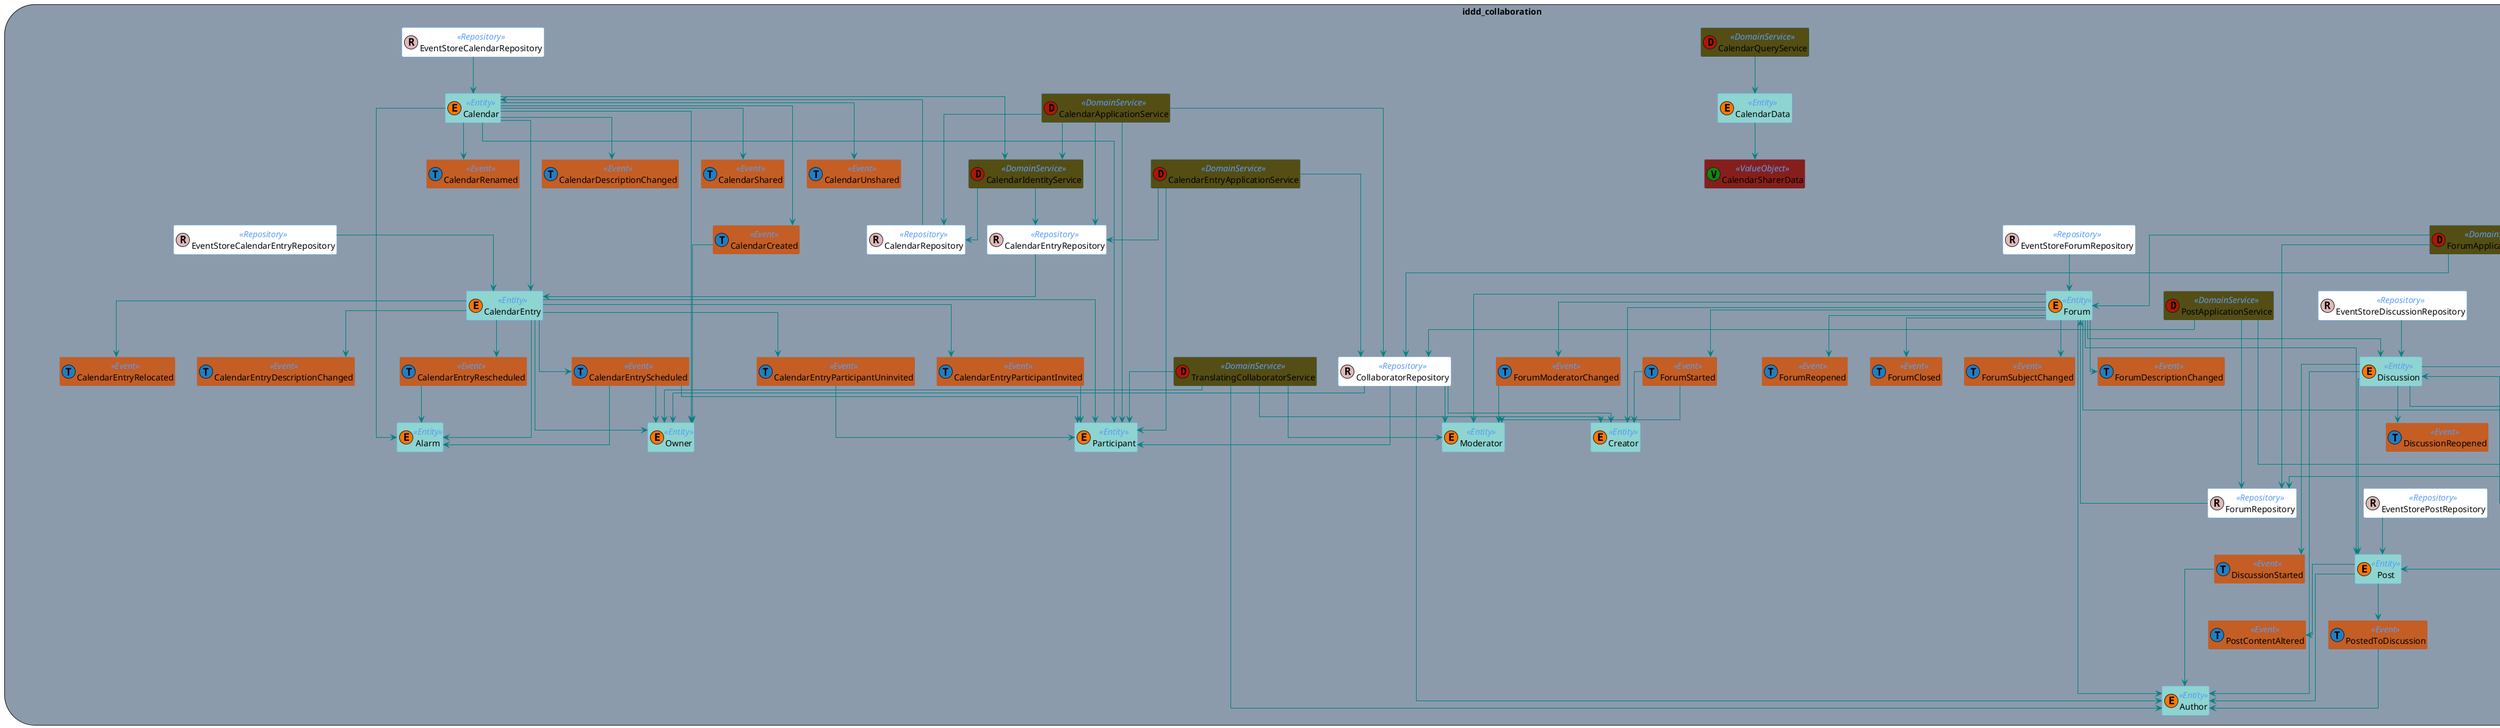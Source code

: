 @startuml
skinparam linetype ortho
skinparam Shadowing false
skinparam wrapWidth 200

skinparam Class {
    ClassBorderThickness 1
    ArrowColor  Teal
    BorderColor #64B5F6
    FontSize 14
    AttributeFontSize 14
    StereotypeFontColor #589DF6
    StereotypeFontSize 14
}
skinparam linetype ortho
skinparam rectangle {
 roundCorner 100
}
'!@Sketch
package iddd_collaboration <<Rectangle>> #8B9BAC{
class TranslatingCollaboratorService <<(D,#AF1603) DomainService>> #544E15 {}
hide TranslatingCollaboratorService members

class ForumRepository <<(R,#e2b8b8)Repository>> #FFFFFF {}
hide ForumRepository members

class ForumApplicationService <<(D,#AF1603) DomainService>> #544E15 {}
hide ForumApplicationService members

class PostApplicationService <<(D,#AF1603) DomainService>> #544E15 {}
hide PostApplicationService members

class Post <<(E,#FF7700)Entity>> #8ED4D1 {}
hide Post members

class CalendarEntryData <<(E,#FF7700)Entity>> #8ED4D1 {}
hide CalendarEntryData members

class CollaboratorRepository <<(R,#e2b8b8)Repository>> #FFFFFF {}
hide CollaboratorRepository members

class PostContentAltered <<(T,#207EC4) Event>> #C45E24 {}
hide PostContentAltered members

class DiscussionStarted <<(T,#207EC4) Event>> #C45E24 {}
hide DiscussionStarted members

class EventStoreDiscussionRepository <<(R,#e2b8b8)Repository>> #FFFFFF {}
hide EventStoreDiscussionRepository members

class PostRepository <<(R,#e2b8b8)Repository>> #FFFFFF {}
hide PostRepository members

class Calendar <<(E,#FF7700)Entity>> #8ED4D1 {}
hide Calendar members

class DiscussionData <<(E,#FF7700)Entity>> #8ED4D1 {}
hide DiscussionData members

class CalendarData <<(E,#FF7700)Entity>> #8ED4D1 {}
hide CalendarData members

class Participant <<(E,#FF7700)Entity>> #8ED4D1 {}
hide Participant members

class Owner <<(E,#FF7700)Entity>> #8ED4D1 {}
hide Owner members

class PostData <<(V,#148610) ValueObject>> #861F1B {}
hide PostData members

class EventStoreForumRepository <<(R,#e2b8b8)Repository>> #FFFFFF {}
hide EventStoreForumRepository members

class Alarm <<(E,#FF7700)Entity>> #8ED4D1 {}
hide Alarm members

class CalendarCreated <<(T,#207EC4) Event>> #C45E24 {}
hide CalendarCreated members

class ForumData <<(E,#FF7700)Entity>> #8ED4D1 {}
hide ForumData members

class CalendarEntryDescriptionChanged <<(T,#207EC4) Event>> #C45E24 {}
hide CalendarEntryDescriptionChanged members

class PostQueryService <<(D,#AF1603) DomainService>> #544E15 {}
hide PostQueryService members

class CalendarEntryRescheduled <<(T,#207EC4) Event>> #C45E24 {}
hide CalendarEntryRescheduled members

class CalendarRepository <<(R,#e2b8b8)Repository>> #FFFFFF {}
hide CalendarRepository members

class DiscussionReopened <<(T,#207EC4) Event>> #C45E24 {}
hide DiscussionReopened members

class CalendarEntryRelocated <<(T,#207EC4) Event>> #C45E24 {}
hide CalendarEntryRelocated members

class DiscussionPostsData <<(V,#148610) ValueObject>> #861F1B {}
hide DiscussionPostsData members

class Discussion <<(E,#FF7700)Entity>> #8ED4D1 {}
hide Discussion members

class Moderator <<(E,#FF7700)Entity>> #8ED4D1 {}
hide Moderator members

class CalendarEntryQueryService <<(D,#AF1603) DomainService>> #544E15 {}
hide CalendarEntryQueryService members

class CalendarRenamed <<(T,#207EC4) Event>> #C45E24 {}
hide CalendarRenamed members

class ForumQueryService <<(D,#AF1603) DomainService>> #544E15 {}
hide ForumQueryService members

class CalendarQueryService <<(D,#AF1603) DomainService>> #544E15 {}
hide CalendarQueryService members

class ForumReopened <<(T,#207EC4) Event>> #C45E24 {}
hide ForumReopened members

class ForumStarted <<(T,#207EC4) Event>> #C45E24 {}
hide ForumStarted members

class Forum <<(E,#FF7700)Entity>> #8ED4D1 {}
hide Forum members

class DiscussionQueryService <<(D,#AF1603) DomainService>> #544E15 {}
hide DiscussionQueryService members

class CalendarSharerData <<(V,#148610) ValueObject>> #861F1B {}
hide CalendarSharerData members

class ForumDiscussionsData <<(V,#148610) ValueObject>> #861F1B {}
hide ForumDiscussionsData members

class ForumClosed <<(T,#207EC4) Event>> #C45E24 {}
hide ForumClosed members

class CalendarEntryRepository <<(R,#e2b8b8)Repository>> #FFFFFF {}
hide CalendarEntryRepository members

class ForumSubjectChanged <<(T,#207EC4) Event>> #C45E24 {}
hide ForumSubjectChanged members

class Creator <<(E,#FF7700)Entity>> #8ED4D1 {}
hide Creator members

class ForumIdentityService <<(D,#AF1603) DomainService>> #544E15 {}
hide ForumIdentityService members

class ForumDescriptionChanged <<(T,#207EC4) Event>> #C45E24 {}
hide ForumDescriptionChanged members

class CalendarDescriptionChanged <<(T,#207EC4) Event>> #C45E24 {}
hide CalendarDescriptionChanged members

class CalendarEntryInviteeData <<(V,#148610) ValueObject>> #861F1B {}
hide CalendarEntryInviteeData members

class CalendarEntryApplicationService <<(D,#AF1603) DomainService>> #544E15 {}
hide CalendarEntryApplicationService members

class CalendarEntryScheduled <<(T,#207EC4) Event>> #C45E24 {}
hide CalendarEntryScheduled members

class PostedToDiscussion <<(T,#207EC4) Event>> #C45E24 {}
hide PostedToDiscussion members

class CalendarApplicationService <<(D,#AF1603) DomainService>> #544E15 {}
hide CalendarApplicationService members

class CalendarShared <<(T,#207EC4) Event>> #C45E24 {}
hide CalendarShared members

class CalendarUnshared <<(T,#207EC4) Event>> #C45E24 {}
hide CalendarUnshared members

class DiscussionRepository <<(R,#e2b8b8)Repository>> #FFFFFF {}
hide DiscussionRepository members

class CalendarEntryParticipantUninvited <<(T,#207EC4) Event>> #C45E24 {}
hide CalendarEntryParticipantUninvited members

class CalendarEntryParticipantInvited <<(T,#207EC4) Event>> #C45E24 {}
hide CalendarEntryParticipantInvited members

class CalendarIdentityService <<(D,#AF1603) DomainService>> #544E15 {}
hide CalendarIdentityService members

class DiscussionClosed <<(T,#207EC4) Event>> #C45E24 {}
hide DiscussionClosed members

class EventStorePostRepository <<(R,#e2b8b8)Repository>> #FFFFFF {}
hide EventStorePostRepository members

class EventStoreCalendarRepository <<(R,#e2b8b8)Repository>> #FFFFFF {}
hide EventStoreCalendarRepository members

class ForumModeratorChanged <<(T,#207EC4) Event>> #C45E24 {}
hide ForumModeratorChanged members

class CalendarEntry <<(E,#FF7700)Entity>> #8ED4D1 {}
hide CalendarEntry members

class Author <<(E,#FF7700)Entity>> #8ED4D1 {}
hide Author members

class EventStoreCalendarEntryRepository <<(R,#e2b8b8)Repository>> #FFFFFF {}
hide EventStoreCalendarEntryRepository members

}
'!@Relation
Forum --> ForumDescriptionChanged
Forum --> ForumReopened
Forum --> ForumStarted
Forum --> ForumIdentityService
Forum --> ForumModeratorChanged
Forum --> Creator
Forum --> Post
Forum --> Discussion
Forum --> ForumSubjectChanged
Forum --> ForumClosed
Forum --> Author
Forum --> Moderator

CalendarCreated --> Owner

CalendarEntry --> CalendarEntryDescriptionChanged
CalendarEntry --> CalendarEntryParticipantInvited
CalendarEntry --> CalendarEntryRelocated
CalendarEntry --> CalendarEntryScheduled
CalendarEntry --> Owner
CalendarEntry --> Alarm
CalendarEntry --> CalendarEntryParticipantUninvited
CalendarEntry --> CalendarEntryRescheduled
CalendarEntry --> Participant

CalendarEntryApplicationService --> CollaboratorRepository
CalendarEntryApplicationService --> CalendarEntryRepository
CalendarEntryApplicationService --> Participant

EventStorePostRepository --> Post

CalendarEntryQueryService --> CalendarEntryData

Post --> PostContentAltered
Post --> Author
Post --> PostedToDiscussion

PostQueryService --> PostData

DiscussionRepository --> Discussion

EventStoreDiscussionRepository --> Discussion

CalendarEntryRepository --> CalendarEntry

CollaboratorRepository --> Owner
CollaboratorRepository --> Creator
CollaboratorRepository --> Author
CollaboratorRepository --> Moderator
CollaboratorRepository --> Participant

CalendarEntryParticipantUninvited --> Participant

ForumModeratorChanged --> Moderator

Calendar --> CalendarCreated
Calendar --> CalendarIdentityService
Calendar --> CalendarUnshared
Calendar --> CalendarEntry
Calendar --> Owner
Calendar --> CalendarDescriptionChanged
Calendar --> CalendarRenamed
Calendar --> Alarm
Calendar --> CalendarShared
Calendar --> Participant

CalendarEntryScheduled --> Owner
CalendarEntryScheduled --> Alarm
CalendarEntryScheduled --> Participant

TranslatingCollaboratorService --> Owner
TranslatingCollaboratorService --> Creator
TranslatingCollaboratorService --> Author
TranslatingCollaboratorService --> Moderator
TranslatingCollaboratorService --> Participant

DiscussionPostsData --> PostData

CalendarApplicationService --> CalendarIdentityService
CalendarApplicationService --> CollaboratorRepository
CalendarApplicationService --> CalendarEntryRepository
CalendarApplicationService --> CalendarRepository
CalendarApplicationService --> Participant

ForumIdentityService --> PostRepository
ForumIdentityService --> DiscussionRepository
ForumIdentityService --> ForumRepository

DiscussionStarted --> Author

ForumStarted --> Creator
ForumStarted --> Moderator

CalendarIdentityService --> CalendarEntryRepository
CalendarIdentityService --> CalendarRepository

ForumApplicationService --> Forum
ForumApplicationService --> DiscussionQueryService
ForumApplicationService --> ForumQueryService
ForumApplicationService --> CollaboratorRepository
ForumApplicationService --> DiscussionRepository
ForumApplicationService --> ForumIdentityService
ForumApplicationService --> ForumRepository

ForumQueryService --> ForumDiscussionsData
ForumQueryService --> ForumData

EventStoreCalendarRepository --> Calendar

DiscussionQueryService --> DiscussionPostsData
DiscussionQueryService --> DiscussionData

PostRepository --> Post

EventStoreCalendarEntryRepository --> CalendarEntry

CalendarEntryRescheduled --> Alarm

EventStoreForumRepository --> Forum

CalendarEntryParticipantInvited --> Participant

PostApplicationService --> PostRepository
PostApplicationService --> CollaboratorRepository
PostApplicationService --> ForumRepository

ForumRepository --> Forum

PostedToDiscussion --> Author

Discussion --> DiscussionStarted
Discussion --> ForumIdentityService
Discussion --> Post
Discussion --> DiscussionReopened
Discussion --> DiscussionClosed
Discussion --> Author

CalendarRepository --> Calendar

ForumDiscussionsData --> DiscussionData

CalendarEntryData --> CalendarEntryInviteeData

CalendarData --> CalendarSharerData

CalendarQueryService --> CalendarData


@enduml